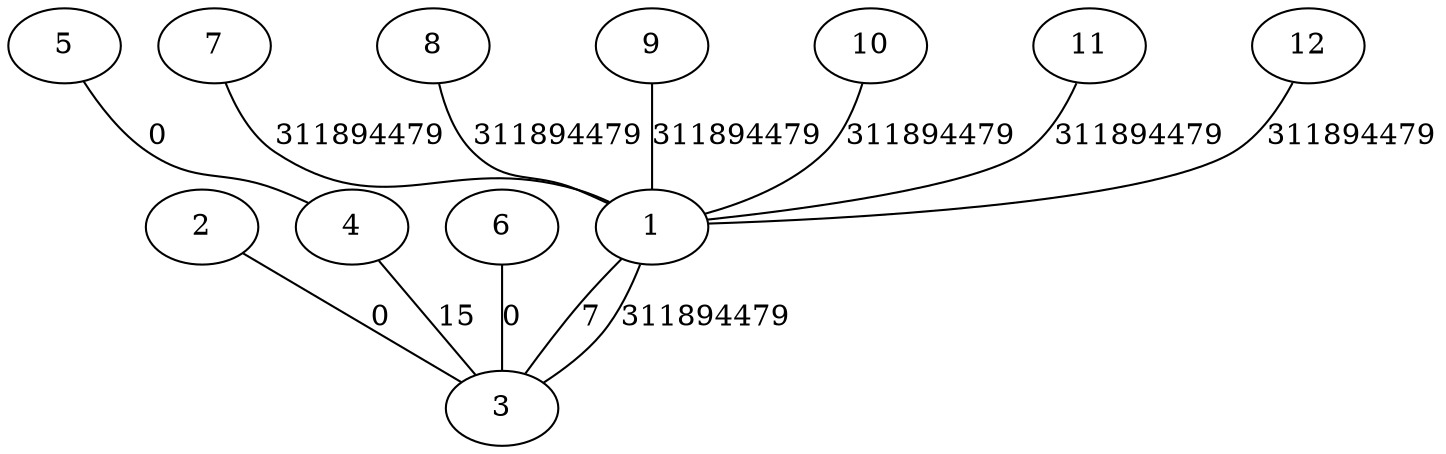 graph {
	1 -- 3 [label = 7];
	2 -- 3 [label = 0];
	3 -- 1 [label = 311894479];
	4 -- 3 [label = 15];
	5 -- 4 [label = 0];
	6 -- 3 [label = 0];
	7 -- 1 [label = 311894479];
	8 -- 1 [label = 311894479];
	9 -- 1 [label = 311894479];
	10 -- 1 [label = 311894479];
	11 -- 1 [label = 311894479];
	12 -- 1 [label = 311894479];
}
